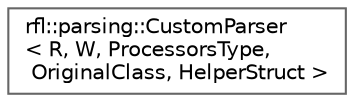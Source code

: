 digraph "类继承关系图"
{
 // LATEX_PDF_SIZE
  bgcolor="transparent";
  edge [fontname=Helvetica,fontsize=10,labelfontname=Helvetica,labelfontsize=10];
  node [fontname=Helvetica,fontsize=10,shape=box,height=0.2,width=0.4];
  rankdir="LR";
  Node0 [id="Node000000",label="rfl::parsing::CustomParser\l\< R, W, ProcessorsType,\l OriginalClass, HelperStruct \>",height=0.2,width=0.4,color="grey40", fillcolor="white", style="filled",URL="$structrfl_1_1parsing_1_1_custom_parser.html",tooltip=" "];
}
